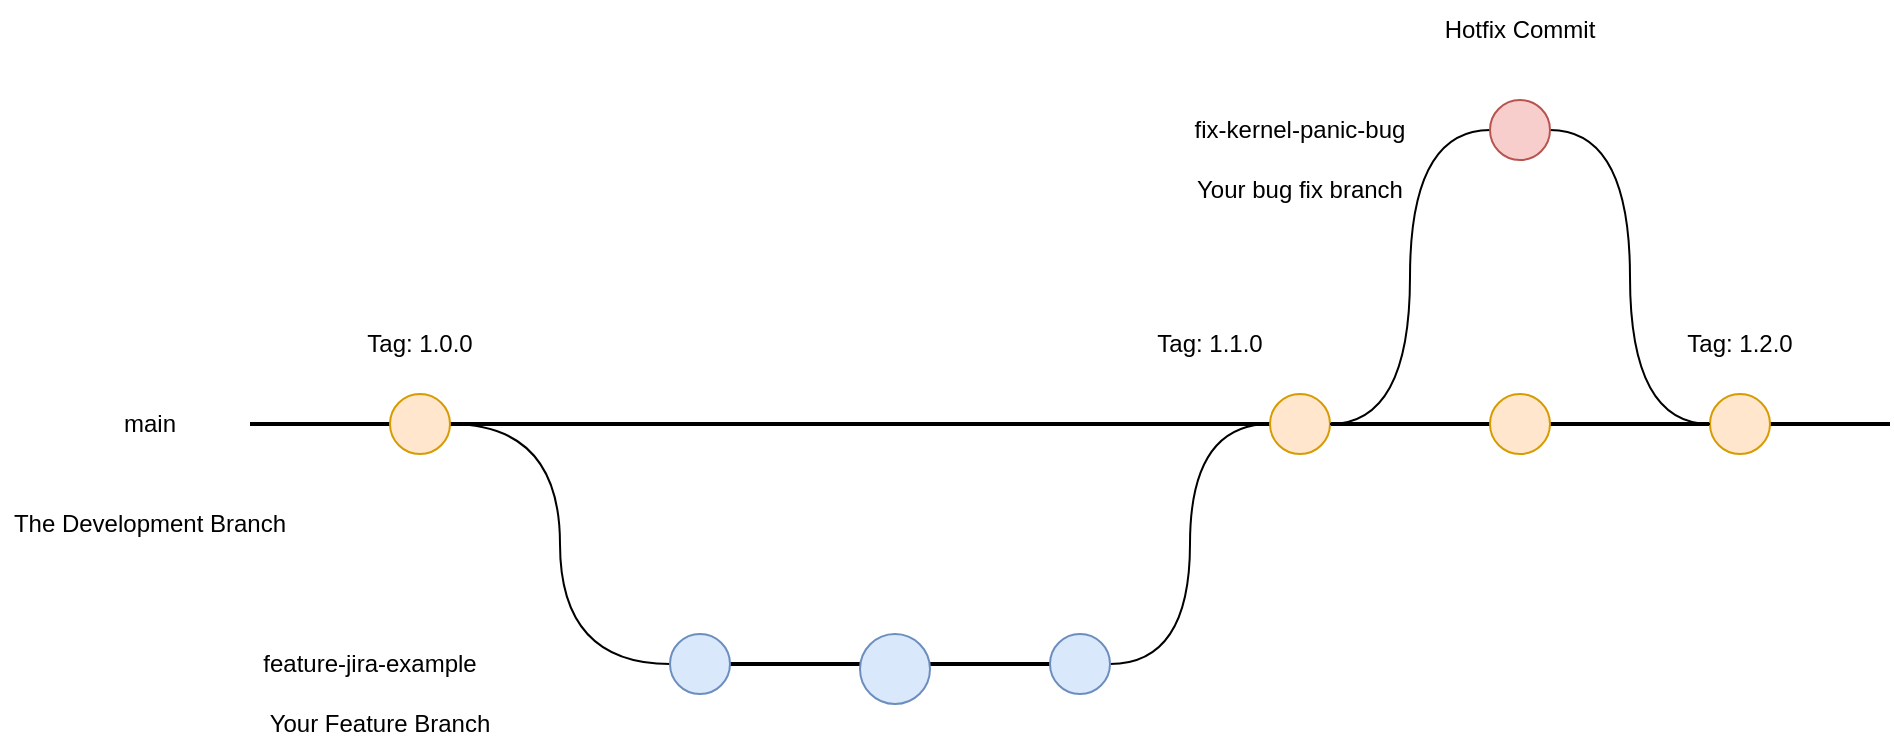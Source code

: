 <mxfile version="15.7.4" type="github">
  <diagram id="hLsinLudQVHbCY77gqGn" name="Page-1">
    <mxGraphModel dx="904" dy="579" grid="1" gridSize="10" guides="1" tooltips="1" connect="1" arrows="1" fold="1" page="1" pageScale="1" pageWidth="850" pageHeight="1100" math="0" shadow="0">
      <root>
        <mxCell id="0" />
        <mxCell id="1" parent="0" />
        <mxCell id="7SpxLxo3xdI1lraLpYqN-14" value="" style="line;strokeWidth=2;html=1;" vertex="1" parent="1">
          <mxGeometry x="400" y="417" width="160" height="10" as="geometry" />
        </mxCell>
        <mxCell id="7SpxLxo3xdI1lraLpYqN-1" value="" style="line;strokeWidth=2;html=1;" vertex="1" parent="1">
          <mxGeometry x="160" y="297" width="820" height="10" as="geometry" />
        </mxCell>
        <mxCell id="7SpxLxo3xdI1lraLpYqN-2" value="main" style="text;html=1;strokeColor=none;fillColor=none;align=center;verticalAlign=middle;whiteSpace=wrap;rounded=0;" vertex="1" parent="1">
          <mxGeometry x="80" y="287" width="60" height="30" as="geometry" />
        </mxCell>
        <mxCell id="7SpxLxo3xdI1lraLpYqN-3" value="The Development Branch" style="text;html=1;strokeColor=none;fillColor=none;align=center;verticalAlign=middle;whiteSpace=wrap;rounded=0;" vertex="1" parent="1">
          <mxGeometry x="35" y="337" width="150" height="30" as="geometry" />
        </mxCell>
        <mxCell id="7SpxLxo3xdI1lraLpYqN-12" style="edgeStyle=orthogonalEdgeStyle;rounded=0;orthogonalLoop=1;jettySize=auto;html=1;exitX=1;exitY=0.5;exitDx=0;exitDy=0;entryX=0;entryY=0.5;entryDx=0;entryDy=0;curved=1;endArrow=none;endFill=0;" edge="1" parent="1" source="7SpxLxo3xdI1lraLpYqN-4" target="7SpxLxo3xdI1lraLpYqN-6">
          <mxGeometry relative="1" as="geometry" />
        </mxCell>
        <mxCell id="7SpxLxo3xdI1lraLpYqN-4" value="" style="ellipse;whiteSpace=wrap;html=1;aspect=fixed;fillColor=#ffe6cc;strokeColor=#d79b00;" vertex="1" parent="1">
          <mxGeometry x="230" y="287" width="30" height="30" as="geometry" />
        </mxCell>
        <mxCell id="7SpxLxo3xdI1lraLpYqN-5" value="Tag: 1.0.0" style="text;html=1;strokeColor=none;fillColor=none;align=center;verticalAlign=middle;whiteSpace=wrap;rounded=0;" vertex="1" parent="1">
          <mxGeometry x="215" y="247" width="60" height="30" as="geometry" />
        </mxCell>
        <mxCell id="7SpxLxo3xdI1lraLpYqN-6" value="" style="ellipse;whiteSpace=wrap;html=1;aspect=fixed;fillColor=#dae8fc;strokeColor=#6c8ebf;" vertex="1" parent="1">
          <mxGeometry x="370" y="407" width="30" height="30" as="geometry" />
        </mxCell>
        <mxCell id="7SpxLxo3xdI1lraLpYqN-7" value="" style="ellipse;whiteSpace=wrap;html=1;aspect=fixed;fillColor=#dae8fc;strokeColor=#6c8ebf;" vertex="1" parent="1">
          <mxGeometry x="465" y="407" width="35" height="35" as="geometry" />
        </mxCell>
        <mxCell id="7SpxLxo3xdI1lraLpYqN-17" style="edgeStyle=orthogonalEdgeStyle;curved=1;rounded=0;orthogonalLoop=1;jettySize=auto;html=1;exitX=1;exitY=0.5;exitDx=0;exitDy=0;entryX=0;entryY=0.5;entryDx=0;entryDy=0;endArrow=none;endFill=0;" edge="1" parent="1" source="7SpxLxo3xdI1lraLpYqN-8" target="7SpxLxo3xdI1lraLpYqN-15">
          <mxGeometry relative="1" as="geometry" />
        </mxCell>
        <mxCell id="7SpxLxo3xdI1lraLpYqN-8" value="" style="ellipse;whiteSpace=wrap;html=1;aspect=fixed;fillColor=#dae8fc;strokeColor=#6c8ebf;" vertex="1" parent="1">
          <mxGeometry x="560" y="407" width="30" height="30" as="geometry" />
        </mxCell>
        <mxCell id="7SpxLxo3xdI1lraLpYqN-15" value="" style="ellipse;whiteSpace=wrap;html=1;aspect=fixed;fillColor=#ffe6cc;strokeColor=#d79b00;" vertex="1" parent="1">
          <mxGeometry x="670" y="287" width="30" height="30" as="geometry" />
        </mxCell>
        <mxCell id="7SpxLxo3xdI1lraLpYqN-16" value="Tag: 1.1.0" style="text;html=1;strokeColor=none;fillColor=none;align=center;verticalAlign=middle;whiteSpace=wrap;rounded=0;" vertex="1" parent="1">
          <mxGeometry x="610" y="247" width="60" height="30" as="geometry" />
        </mxCell>
        <mxCell id="7SpxLxo3xdI1lraLpYqN-18" value="feature-jira-example" style="text;html=1;strokeColor=none;fillColor=none;align=center;verticalAlign=middle;whiteSpace=wrap;rounded=0;" vertex="1" parent="1">
          <mxGeometry x="150" y="407" width="140" height="30" as="geometry" />
        </mxCell>
        <mxCell id="7SpxLxo3xdI1lraLpYqN-19" value="Your Feature Branch" style="text;html=1;strokeColor=none;fillColor=none;align=center;verticalAlign=middle;whiteSpace=wrap;rounded=0;" vertex="1" parent="1">
          <mxGeometry x="150" y="437" width="150" height="30" as="geometry" />
        </mxCell>
        <mxCell id="7SpxLxo3xdI1lraLpYqN-20" value="" style="ellipse;whiteSpace=wrap;html=1;aspect=fixed;fillColor=#ffe6cc;strokeColor=#d79b00;" vertex="1" parent="1">
          <mxGeometry x="780" y="287" width="30" height="30" as="geometry" />
        </mxCell>
        <mxCell id="7SpxLxo3xdI1lraLpYqN-21" value="" style="ellipse;whiteSpace=wrap;html=1;aspect=fixed;fillColor=#ffe6cc;strokeColor=#d79b00;" vertex="1" parent="1">
          <mxGeometry x="890" y="287" width="30" height="30" as="geometry" />
        </mxCell>
        <mxCell id="7SpxLxo3xdI1lraLpYqN-22" value="Tag: 1.2.0" style="text;html=1;strokeColor=none;fillColor=none;align=center;verticalAlign=middle;whiteSpace=wrap;rounded=0;" vertex="1" parent="1">
          <mxGeometry x="875" y="247" width="60" height="30" as="geometry" />
        </mxCell>
        <mxCell id="7SpxLxo3xdI1lraLpYqN-29" style="edgeStyle=orthogonalEdgeStyle;curved=1;rounded=0;orthogonalLoop=1;jettySize=auto;html=1;exitX=0;exitY=0.5;exitDx=0;exitDy=0;entryX=1;entryY=0.5;entryDx=0;entryDy=0;endArrow=none;endFill=0;" edge="1" parent="1" source="7SpxLxo3xdI1lraLpYqN-23" target="7SpxLxo3xdI1lraLpYqN-15">
          <mxGeometry relative="1" as="geometry" />
        </mxCell>
        <mxCell id="7SpxLxo3xdI1lraLpYqN-30" style="edgeStyle=orthogonalEdgeStyle;curved=1;rounded=0;orthogonalLoop=1;jettySize=auto;html=1;exitX=1;exitY=0.5;exitDx=0;exitDy=0;entryX=0;entryY=0.5;entryDx=0;entryDy=0;endArrow=none;endFill=0;" edge="1" parent="1" source="7SpxLxo3xdI1lraLpYqN-23" target="7SpxLxo3xdI1lraLpYqN-21">
          <mxGeometry relative="1" as="geometry" />
        </mxCell>
        <mxCell id="7SpxLxo3xdI1lraLpYqN-23" value="" style="ellipse;whiteSpace=wrap;html=1;aspect=fixed;fillColor=#f8cecc;strokeColor=#b85450;" vertex="1" parent="1">
          <mxGeometry x="780" y="140" width="30" height="30" as="geometry" />
        </mxCell>
        <mxCell id="7SpxLxo3xdI1lraLpYqN-26" value="fix-kernel-panic-bug" style="text;html=1;strokeColor=none;fillColor=none;align=center;verticalAlign=middle;whiteSpace=wrap;rounded=0;" vertex="1" parent="1">
          <mxGeometry x="615" y="140" width="140" height="30" as="geometry" />
        </mxCell>
        <mxCell id="7SpxLxo3xdI1lraLpYqN-27" value="Your bug fix branch" style="text;html=1;strokeColor=none;fillColor=none;align=center;verticalAlign=middle;whiteSpace=wrap;rounded=0;" vertex="1" parent="1">
          <mxGeometry x="615" y="170" width="140" height="30" as="geometry" />
        </mxCell>
        <mxCell id="7SpxLxo3xdI1lraLpYqN-28" value="Hotfix Commit" style="text;html=1;strokeColor=none;fillColor=none;align=center;verticalAlign=middle;whiteSpace=wrap;rounded=0;" vertex="1" parent="1">
          <mxGeometry x="725" y="90" width="140" height="30" as="geometry" />
        </mxCell>
      </root>
    </mxGraphModel>
  </diagram>
</mxfile>
